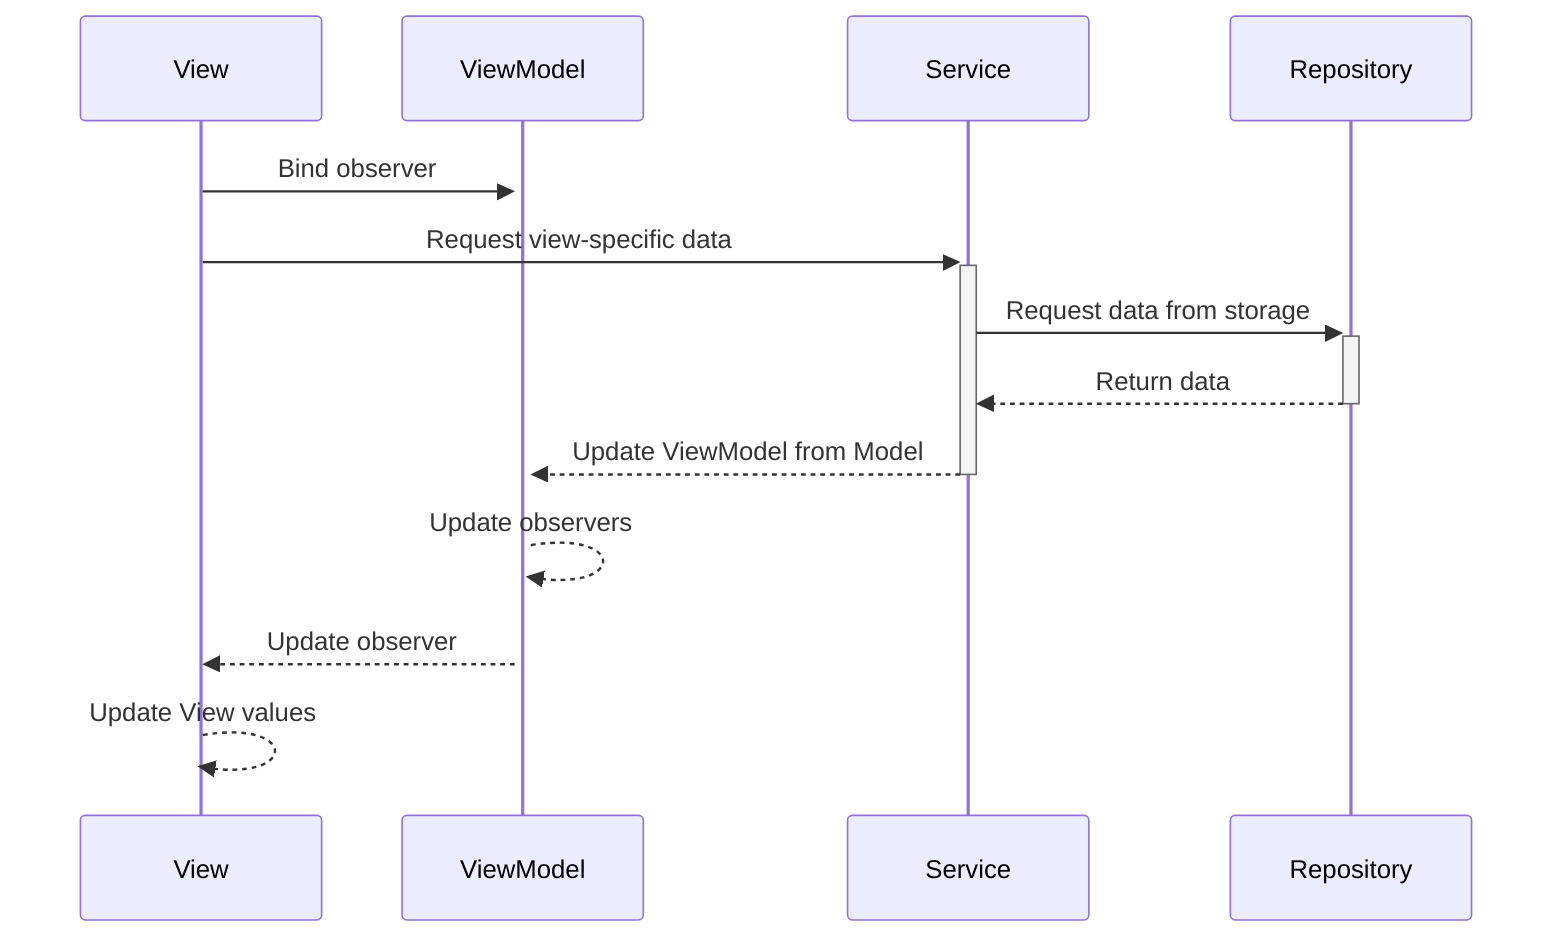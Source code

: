 sequenceDiagram
    View->>+ViewModel: Bind observer
    View->>+Service: Request view-specific data
    Service->>+Repository: Request data from storage
    Repository-->>-Service: Return data
    Service-->>-ViewModel: Update ViewModel from Model
    ViewModel-->>ViewModel: Update observers
    ViewModel-->>View: Update observer
    View-->>View: Update View values